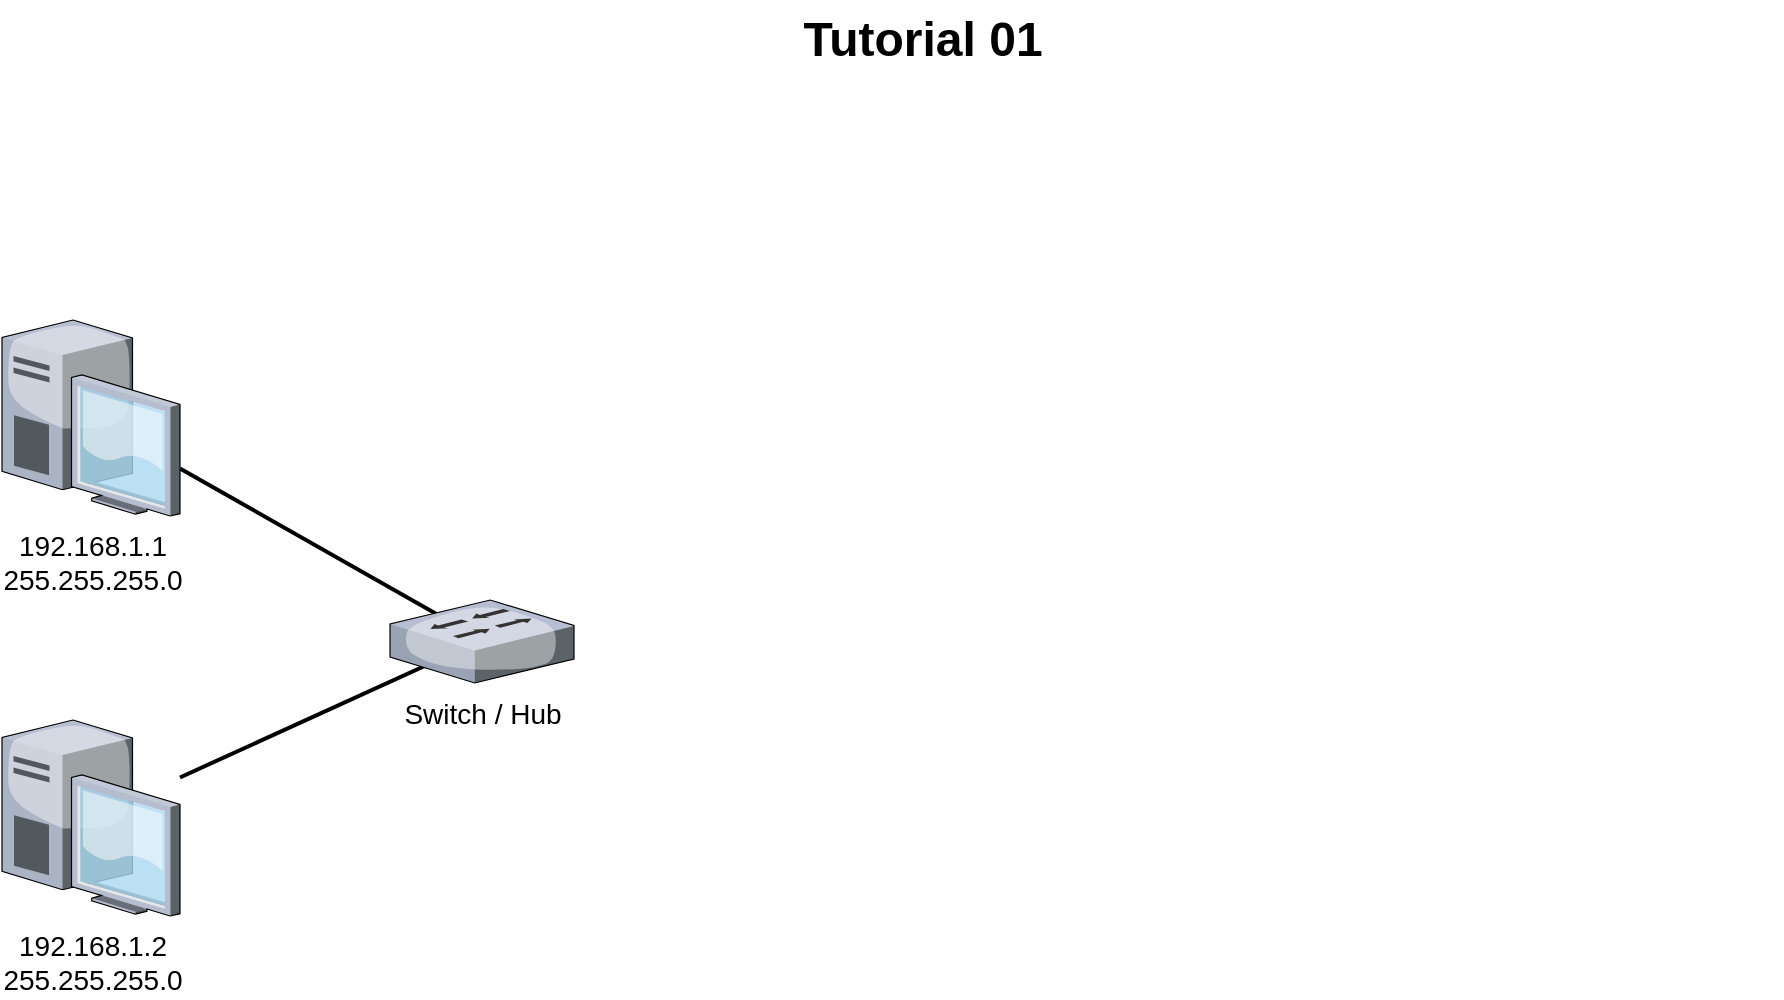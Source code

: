 <mxfile version="24.7.1" type="github">
  <diagram name="Page-1" id="e3a06f82-3646-2815-327d-82caf3d4e204">
    <mxGraphModel dx="2000" dy="844" grid="1" gridSize="10" guides="1" tooltips="1" connect="1" arrows="1" fold="1" page="1" pageScale="1.5" pageWidth="1169" pageHeight="826" background="none" math="0" shadow="0">
      <root>
        <mxCell id="0" style=";html=1;" />
        <mxCell id="1" style=";html=1;" parent="0" />
        <mxCell id="6a7d8f32e03d9370-34" style="edgeStyle=none;rounded=0;html=1;startSize=10;endSize=10;jettySize=auto;orthogonalLoop=1;fontSize=14;endArrow=none;endFill=0;strokeWidth=2;entryX=0.485;entryY=0.46;entryDx=0;entryDy=0;entryPerimeter=0;" parent="1" source="6a7d8f32e03d9370-3" target="4nvvTFNvskramZ2R4Ngb-1" edge="1">
          <mxGeometry relative="1" as="geometry">
            <mxPoint x="741" y="219.147" as="targetPoint" />
          </mxGeometry>
        </mxCell>
        <mxCell id="6a7d8f32e03d9370-3" value="192.168.1.1&lt;div&gt;255.255.255.0&lt;/div&gt;" style="verticalLabelPosition=bottom;aspect=fixed;html=1;verticalAlign=top;strokeColor=none;shape=mxgraph.citrix.desktop;fillColor=#66B2FF;gradientColor=#0066CC;fontSize=14;" parent="1" vertex="1">
          <mxGeometry x="470.0" y="190.0" width="89" height="98" as="geometry" />
        </mxCell>
        <mxCell id="6a7d8f32e03d9370-33" style="edgeStyle=none;rounded=0;html=1;startSize=10;endSize=10;jettySize=auto;orthogonalLoop=1;fontSize=14;endArrow=none;endFill=0;strokeWidth=2;entryX=0.564;entryY=0.416;entryDx=0;entryDy=0;entryPerimeter=0;" parent="1" source="6a7d8f32e03d9370-4" target="4nvvTFNvskramZ2R4Ngb-1" edge="1">
          <mxGeometry relative="1" as="geometry">
            <mxPoint x="741" y="55.147" as="targetPoint" />
          </mxGeometry>
        </mxCell>
        <mxCell id="6a7d8f32e03d9370-4" value="192.168.1.2&lt;div&gt;255.255.255.0&lt;/div&gt;" style="verticalLabelPosition=bottom;aspect=fixed;html=1;verticalAlign=top;strokeColor=none;shape=mxgraph.citrix.desktop;fillColor=#66B2FF;gradientColor=#0066CC;fontSize=14;" parent="1" vertex="1">
          <mxGeometry x="470" y="390" width="89" height="98" as="geometry" />
        </mxCell>
        <mxCell id="6a7d8f32e03d9370-62" value="Tutorial 01" style="text;strokeColor=none;fillColor=none;html=1;fontSize=24;fontStyle=1;verticalAlign=middle;align=center;" parent="1" vertex="1">
          <mxGeometry x="499" y="30" width="861" height="40" as="geometry" />
        </mxCell>
        <mxCell id="4nvvTFNvskramZ2R4Ngb-1" value="Switch / Hub" style="verticalLabelPosition=bottom;aspect=fixed;html=1;verticalAlign=top;strokeColor=none;shape=mxgraph.citrix.switch;fillColor=#66B2FF;gradientColor=#0066CC;fontSize=14;" parent="1" vertex="1">
          <mxGeometry x="664" y="330" width="92" height="41.5" as="geometry" />
        </mxCell>
      </root>
    </mxGraphModel>
  </diagram>
</mxfile>
